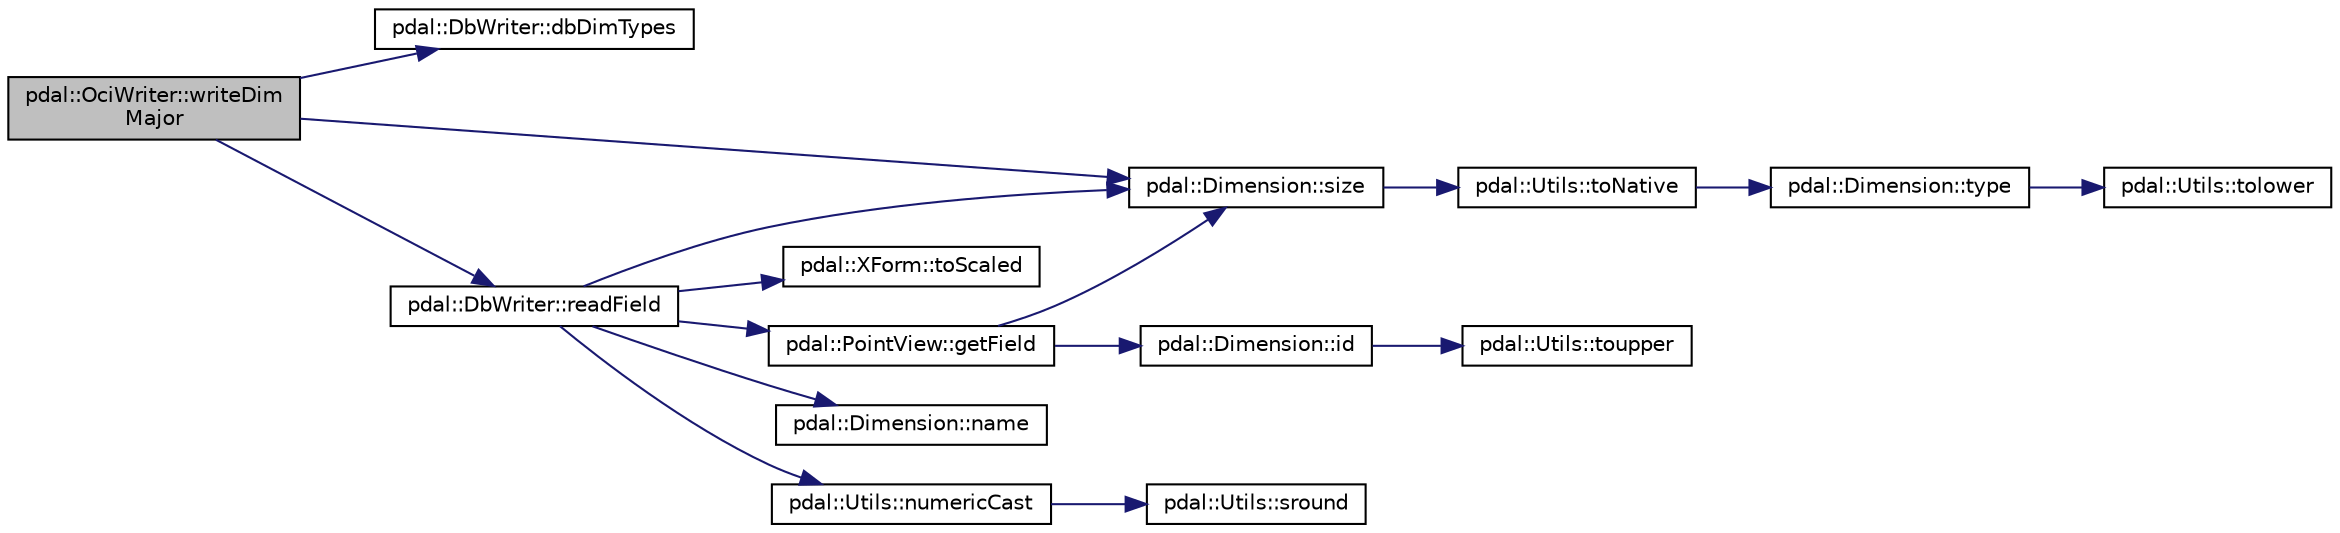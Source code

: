 digraph "pdal::OciWriter::writeDimMajor"
{
  edge [fontname="Helvetica",fontsize="10",labelfontname="Helvetica",labelfontsize="10"];
  node [fontname="Helvetica",fontsize="10",shape=record];
  rankdir="LR";
  Node1 [label="pdal::OciWriter::writeDim\lMajor",height=0.2,width=0.4,color="black", fillcolor="grey75", style="filled", fontcolor="black"];
  Node1 -> Node2 [color="midnightblue",fontsize="10",style="solid",fontname="Helvetica"];
  Node2 [label="pdal::DbWriter::dbDimTypes",height=0.2,width=0.4,color="black", fillcolor="white", style="filled",URL="$classpdal_1_1DbWriter.html#aa59072aba21063c635bdd5a7bf5e6597"];
  Node1 -> Node3 [color="midnightblue",fontsize="10",style="solid",fontname="Helvetica"];
  Node3 [label="pdal::DbWriter::readField",height=0.2,width=0.4,color="black", fillcolor="white", style="filled",URL="$classpdal_1_1DbWriter.html#a0860109cb58a4273d08cf8843b00a9e0"];
  Node3 -> Node4 [color="midnightblue",fontsize="10",style="solid",fontname="Helvetica"];
  Node4 [label="pdal::PointView::getField",height=0.2,width=0.4,color="black", fillcolor="white", style="filled",URL="$classpdal_1_1PointView.html#a36a167de5ffe22d59a5db002250ec2a2"];
  Node4 -> Node5 [color="midnightblue",fontsize="10",style="solid",fontname="Helvetica"];
  Node5 [label="pdal::Dimension::id",height=0.2,width=0.4,color="black", fillcolor="white", style="filled",URL="$namespacepdal_1_1Dimension.html#a10b4c693e3bdbdf1a0eec8f4b008a291"];
  Node5 -> Node6 [color="midnightblue",fontsize="10",style="solid",fontname="Helvetica"];
  Node6 [label="pdal::Utils::toupper",height=0.2,width=0.4,color="black", fillcolor="white", style="filled",URL="$namespacepdal_1_1Utils.html#a28e3e2faff94b20f9908e77bc54ed983"];
  Node4 -> Node7 [color="midnightblue",fontsize="10",style="solid",fontname="Helvetica"];
  Node7 [label="pdal::Dimension::size",height=0.2,width=0.4,color="black", fillcolor="white", style="filled",URL="$namespacepdal_1_1Dimension.html#acf81dae9d5946f3a941f9df154b2329b"];
  Node7 -> Node8 [color="midnightblue",fontsize="10",style="solid",fontname="Helvetica"];
  Node8 [label="pdal::Utils::toNative",height=0.2,width=0.4,color="black", fillcolor="white", style="filled",URL="$namespacepdal_1_1Utils.html#a59253304d0f929e3a3ea00f09636002f"];
  Node8 -> Node9 [color="midnightblue",fontsize="10",style="solid",fontname="Helvetica"];
  Node9 [label="pdal::Dimension::type",height=0.2,width=0.4,color="black", fillcolor="white", style="filled",URL="$namespacepdal_1_1Dimension.html#a880d689fed54aa3ded6f88c9e058c5d2"];
  Node9 -> Node10 [color="midnightblue",fontsize="10",style="solid",fontname="Helvetica"];
  Node10 [label="pdal::Utils::tolower",height=0.2,width=0.4,color="black", fillcolor="white", style="filled",URL="$namespacepdal_1_1Utils.html#a5268937cf695835e55392f752dc02cb2"];
  Node3 -> Node11 [color="midnightblue",fontsize="10",style="solid",fontname="Helvetica"];
  Node11 [label="pdal::Dimension::name",height=0.2,width=0.4,color="black", fillcolor="white", style="filled",URL="$namespacepdal_1_1Dimension.html#af3176b0b7e6b4be000317846cf7c2718"];
  Node3 -> Node12 [color="midnightblue",fontsize="10",style="solid",fontname="Helvetica"];
  Node12 [label="pdal::Utils::numericCast",height=0.2,width=0.4,color="black", fillcolor="white", style="filled",URL="$namespacepdal_1_1Utils.html#a33d614ac71aa03aaa5c10a242c4d14ac"];
  Node12 -> Node13 [color="midnightblue",fontsize="10",style="solid",fontname="Helvetica"];
  Node13 [label="pdal::Utils::sround",height=0.2,width=0.4,color="black", fillcolor="white", style="filled",URL="$namespacepdal_1_1Utils.html#a06833597f1fc4287966cfa0867128e59"];
  Node3 -> Node7 [color="midnightblue",fontsize="10",style="solid",fontname="Helvetica"];
  Node3 -> Node14 [color="midnightblue",fontsize="10",style="solid",fontname="Helvetica"];
  Node14 [label="pdal::XForm::toScaled",height=0.2,width=0.4,color="black", fillcolor="white", style="filled",URL="$structpdal_1_1XForm.html#af3817e67d13a8d832f168a2f4eac7408"];
  Node1 -> Node7 [color="midnightblue",fontsize="10",style="solid",fontname="Helvetica"];
}
